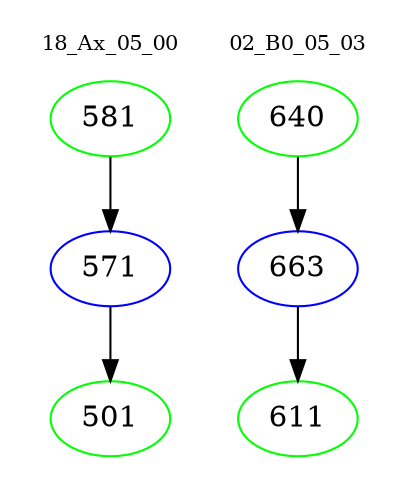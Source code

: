 digraph{
subgraph cluster_0 {
color = white
label = "18_Ax_05_00";
fontsize=10;
T0_581 [label="581", color="green"]
T0_581 -> T0_571 [color="black"]
T0_571 [label="571", color="blue"]
T0_571 -> T0_501 [color="black"]
T0_501 [label="501", color="green"]
}
subgraph cluster_1 {
color = white
label = "02_B0_05_03";
fontsize=10;
T1_640 [label="640", color="green"]
T1_640 -> T1_663 [color="black"]
T1_663 [label="663", color="blue"]
T1_663 -> T1_611 [color="black"]
T1_611 [label="611", color="green"]
}
}
